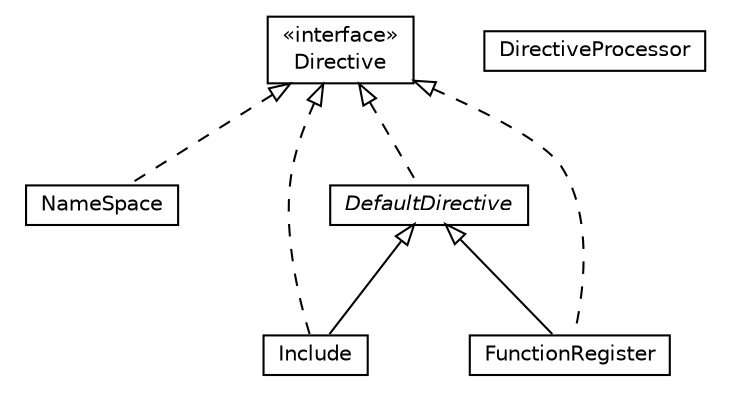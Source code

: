 #!/usr/local/bin/dot
#
# Class diagram 
# Generated by UMLGraph version R5_6 (http://www.umlgraph.org/)
#

digraph G {
	edge [fontname="Helvetica",fontsize=10,labelfontname="Helvetica",labelfontsize=10];
	node [fontname="Helvetica",fontsize=10,shape=plaintext];
	nodesep=0.25;
	ranksep=0.5;
	// jason.asSyntax.directives.NameSpace
	c1352 [label=<<table title="jason.asSyntax.directives.NameSpace" border="0" cellborder="1" cellspacing="0" cellpadding="2" port="p" href="./NameSpace.html">
		<tr><td><table border="0" cellspacing="0" cellpadding="1">
<tr><td align="center" balign="center"> NameSpace </td></tr>
		</table></td></tr>
		</table>>, URL="./NameSpace.html", fontname="Helvetica", fontcolor="black", fontsize=10.0];
	// jason.asSyntax.directives.Include
	c1353 [label=<<table title="jason.asSyntax.directives.Include" border="0" cellborder="1" cellspacing="0" cellpadding="2" port="p" href="./Include.html">
		<tr><td><table border="0" cellspacing="0" cellpadding="1">
<tr><td align="center" balign="center"> Include </td></tr>
		</table></td></tr>
		</table>>, URL="./Include.html", fontname="Helvetica", fontcolor="black", fontsize=10.0];
	// jason.asSyntax.directives.FunctionRegister
	c1354 [label=<<table title="jason.asSyntax.directives.FunctionRegister" border="0" cellborder="1" cellspacing="0" cellpadding="2" port="p" href="./FunctionRegister.html">
		<tr><td><table border="0" cellspacing="0" cellpadding="1">
<tr><td align="center" balign="center"> FunctionRegister </td></tr>
		</table></td></tr>
		</table>>, URL="./FunctionRegister.html", fontname="Helvetica", fontcolor="black", fontsize=10.0];
	// jason.asSyntax.directives.DirectiveProcessor
	c1355 [label=<<table title="jason.asSyntax.directives.DirectiveProcessor" border="0" cellborder="1" cellspacing="0" cellpadding="2" port="p" href="./DirectiveProcessor.html">
		<tr><td><table border="0" cellspacing="0" cellpadding="1">
<tr><td align="center" balign="center"> DirectiveProcessor </td></tr>
		</table></td></tr>
		</table>>, URL="./DirectiveProcessor.html", fontname="Helvetica", fontcolor="black", fontsize=10.0];
	// jason.asSyntax.directives.Directive
	c1356 [label=<<table title="jason.asSyntax.directives.Directive" border="0" cellborder="1" cellspacing="0" cellpadding="2" port="p" href="./Directive.html">
		<tr><td><table border="0" cellspacing="0" cellpadding="1">
<tr><td align="center" balign="center"> &#171;interface&#187; </td></tr>
<tr><td align="center" balign="center"> Directive </td></tr>
		</table></td></tr>
		</table>>, URL="./Directive.html", fontname="Helvetica", fontcolor="black", fontsize=10.0];
	// jason.asSyntax.directives.DefaultDirective
	c1357 [label=<<table title="jason.asSyntax.directives.DefaultDirective" border="0" cellborder="1" cellspacing="0" cellpadding="2" port="p" href="./DefaultDirective.html">
		<tr><td><table border="0" cellspacing="0" cellpadding="1">
<tr><td align="center" balign="center"><font face="Helvetica-Oblique"> DefaultDirective </font></td></tr>
		</table></td></tr>
		</table>>, URL="./DefaultDirective.html", fontname="Helvetica", fontcolor="black", fontsize=10.0];
	//jason.asSyntax.directives.NameSpace implements jason.asSyntax.directives.Directive
	c1356:p -> c1352:p [dir=back,arrowtail=empty,style=dashed];
	//jason.asSyntax.directives.Include extends jason.asSyntax.directives.DefaultDirective
	c1357:p -> c1353:p [dir=back,arrowtail=empty];
	//jason.asSyntax.directives.Include implements jason.asSyntax.directives.Directive
	c1356:p -> c1353:p [dir=back,arrowtail=empty,style=dashed];
	//jason.asSyntax.directives.FunctionRegister extends jason.asSyntax.directives.DefaultDirective
	c1357:p -> c1354:p [dir=back,arrowtail=empty];
	//jason.asSyntax.directives.FunctionRegister implements jason.asSyntax.directives.Directive
	c1356:p -> c1354:p [dir=back,arrowtail=empty,style=dashed];
	//jason.asSyntax.directives.DefaultDirective implements jason.asSyntax.directives.Directive
	c1356:p -> c1357:p [dir=back,arrowtail=empty,style=dashed];
}

